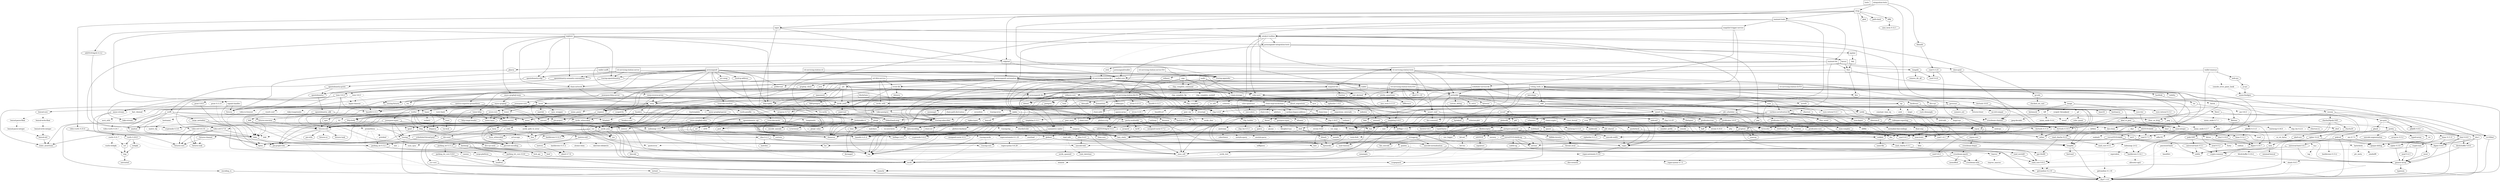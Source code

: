 digraph {
    0 [ label = "tests" shape = box]
    1 [ label = "catalyst-toolbox" shape = box]
    2 [ label = "chain-addr" shape = box]
    3 [ label = "chain-core" shape = box]
    4 [ label = "chain-ser" shape = box]
    5 [ label = "chain-crypto" shape = box]
    6 [ label = "typed-bytes" shape = box]
    7 [ label = "chain-impl-mockchain" shape = box]
    8 [ label = "cardano-legacy-address" shape = box]
    9 [ label = "chain-time" shape = box]
    10 [ label = "chain-vote" shape = box]
    11 [ label = "imhamt" shape = box]
    12 [ label = "sparse-array" shape = box]
    13 [ label = "chain-storage" shape = box]
    14 [ label = "jcli" shape = box]
    15 [ label = "jormungandr-lib" shape = box]
    16 [ label = "jormungandr-automation" shape = box]
    17 [ label = "jortestkit" shape = box]
    18 [ label = "jormungandr-integration-tests" shape = box]
    19 [ label = "hersir" shape = box]
    20 [ label = "thor" shape = box]
    21 [ label = "loki" shape = box]
    22 [ label = "mjolnir" shape = box]
    23 [ label = "snapshot-lib" shape = box]
    24 [ label = "symmetric-cipher" shape = box]
    25 [ label = "vit-servicing-station-lib" shape = box]
    26 [ label = "event-db" shape = box]
    27 [ label = "vit-servicing-station-tests" shape = box]
    28 [ label = "wallet" shape = box]
    29 [ label = "chain-path-derivation" shape = box]
    30 [ label = "hdkeygen" shape = box]
    31 [ label = "chain-network" shape = box]
    32 [ label = "jormungandrwallet" shape = box]
    33 [ label = "wallet-core" shape = box]
    34 [ label = "wallet-wasm-js" shape = box]
    35 [ label = "wallet-uniffi" shape = box]
    36 [ label = "jormungandr" shape = box]
    37 [ label = "explorer" shape = box]
    38 [ label = "settings" shape = box]
    39 [ label = "blockchain" shape = box]
    40 [ label = "vit-servicing-station-cli" shape = box]
    41 [ label = "vit-servicing-station-server" shape = box]
    42 [ label = "iapyx" shape = box]
    43 [ label = "valgrind" shape = box]
    44 [ label = "vitup" shape = box]
    45 [ label = "mainnet-lib" shape = box]
    46 [ label = "mainnet-tools" shape = box]
    47 [ label = "scheduler-service-lib" shape = box]
    48 [ label = "signals-handler" shape = box]
    49 [ label = "snapshot-trigger-service" shape = box]
    50 [ label = "voting_tools_rs" shape = box]
    51 [ label = "integration-tests" shape = box]
    52 [ label = "cat-data-service" shape = box]
    53 [ label = "audit" shape = box]
    54 [ label = "vit-servicing-station-cli-f10" shape = box]
    55 [ label = "vit-servicing-station-lib-f10" shape = box]
    56 [ label = "vit-servicing-station-server-f10" shape = box]
    57 [ label = "vit-servicing-station-tests-f10" shape = box]
    58 [ label = "sign" shape = box]
    59 [ label = "assert_fs" ]
    60 [ label = "bech32 0.8.1" ]
    61 [ label = "clap 4.4.6" ]
    62 [ label = "color-eyre" ]
    63 [ label = "csv" ]
    64 [ label = "fraction" ]
    65 [ label = "futures" ]
    66 [ label = "gag" ]
    67 [ label = "governor" ]
    68 [ label = "graphql_client" ]
    69 [ label = "hex" ]
    70 [ label = "image" ]
    71 [ label = "itertools 0.10.5" ]
    72 [ label = "once_cell" ]
    73 [ label = "qrcode" ]
    74 [ label = "quircs" ]
    75 [ label = "rand 0.8.5" ]
    76 [ label = "rand_chacha 0.3.1" ]
    77 [ label = "rayon" ]
    78 [ label = "regex" ]
    79 [ label = "reqwest" ]
    80 [ label = "rust_decimal" ]
    81 [ label = "serde" ]
    82 [ label = "serde_json" ]
    83 [ label = "serde_yaml" ]
    84 [ label = "sscanf" ]
    85 [ label = "thiserror" ]
    86 [ label = "time" ]
    87 [ label = "tokio" ]
    88 [ label = "tracing" ]
    89 [ label = "tracing-subscriber" ]
    90 [ label = "url" ]
    91 [ label = "cryptoxide 0.4.4" ]
    92 [ label = "proptest" ]
    93 [ label = "quickcheck" ]
    94 [ label = "curve25519-dalek-ng" ]
    95 [ label = "ed25519-bip32 0.4.1" ]
    96 [ label = "ed25519-dalek" ]
    97 [ label = "generic-array" ]
    98 [ label = "rand_core 0.6.4" ]
    99 [ label = "sha2 0.10.8" ]
    100 [ label = "lazy_static" ]
    101 [ label = "strum 0.24.1" ]
    102 [ label = "cbor_event" ]
    103 [ label = "base64 0.21.4" ]
    104 [ label = "const_format" ]
    105 [ label = "criterion" style = dashed]
    106 [ label = "data-pile" ]
    107 [ label = "sled" ]
    108 [ label = "tempfile" ]
    109 [ label = "base64 0.13.1" ]
    110 [ label = "bincode" ]
    111 [ label = "bytes" ]
    112 [ label = "clap_complete" ]
    113 [ label = "gtmpl" ]
    114 [ label = "rpassword" ]
    115 [ label = "http" ]
    116 [ label = "humantime" ]
    117 [ label = "parity-multiaddr" ]
    118 [ label = "serde_with" ]
    119 [ label = "assert_cmd" ]
    120 [ label = "bytesize" ]
    121 [ label = "custom_debug" ]
    122 [ label = "flate2" ]
    123 [ label = "fs_extra" ]
    124 [ label = "json" ]
    125 [ label = "keynesis" ]
    126 [ label = "log" ]
    127 [ label = "netstat2" ]
    128 [ label = "os_info" ]
    129 [ label = "poldercast" ]
    130 [ label = "predicates 2.1.5" ]
    131 [ label = "prost 0.9.0" ]
    132 [ label = "semver" ]
    133 [ label = "sysinfo" ]
    134 [ label = "tar" ]
    135 [ label = "tokio-stream" ]
    136 [ label = "tonic 0.6.2" ]
    137 [ label = "warp" ]
    138 [ label = "zip" ]
    139 [ label = "console" ]
    140 [ label = "dialoguer" ]
    141 [ label = "indicatif" ]
    142 [ label = "sha-1" ]
    143 [ label = "sha2 0.9.9" ]
    144 [ label = "bech32 0.7.3" ]
    145 [ label = "yaml-rust" ]
    146 [ label = "ctrlc" ]
    147 [ label = "slave-pool" ]
    148 [ label = "cocoon" ]
    149 [ label = "dirs" ]
    150 [ label = "serde_test" style = dashed]
    151 [ label = "zeroize" ]
    152 [ label = "diesel" ]
    153 [ label = "diesel_migrations" ]
    154 [ label = "dotenv" ]
    155 [ label = "http-zipkin" ]
    156 [ label = "notify" ]
    157 [ label = "r2d2" ]
    158 [ label = "simplelog 0.8.0" ]
    159 [ label = "tracing-futures" ]
    160 [ label = "bb8" ]
    161 [ label = "bb8-postgres" ]
    162 [ label = "chrono" ]
    163 [ label = "dotenvy" ]
    164 [ label = "tokio-postgres" ]
    165 [ label = "cfg-if 0.1.10" ]
    166 [ label = "dyn-clone" ]
    167 [ label = "fake" ]
    168 [ label = "hyper" ]
    169 [ label = "postgres" ]
    170 [ label = "pretty_assertions" ]
    171 [ label = "rand 0.7.3" ]
    172 [ label = "rand_core 0.5.1" ]
    173 [ label = "refinery" ]
    174 [ label = "hashlink" ]
    175 [ label = "http-body" ]
    176 [ label = "pin-project" ]
    177 [ label = "clear_on_drop" ]
    178 [ label = "console_error_panic_hook" style = dashed]
    179 [ label = "getrandom 0.2.10" ]
    180 [ label = "js-sys" ]
    181 [ label = "wasm-bindgen" ]
    182 [ label = "web-sys" ]
    183 [ label = "uniffi" ]
    184 [ label = "arc-swap" ]
    185 [ label = "jsonrpsee-core" ]
    186 [ label = "jsonrpsee-http-server" ]
    187 [ label = "linked-hash-map" ]
    188 [ label = "local-ip-address" ]
    189 [ label = "lru" ]
    190 [ label = "opentelemetry" ]
    191 [ label = "opentelemetry-otlp" ]
    192 [ label = "opentelemetry-semantic-conventions" ]
    193 [ label = "prometheus" style = dashed]
    194 [ label = "tokio-util 0.6.10" ]
    195 [ label = "tracing-appender" ]
    196 [ label = "tracing-opentelemetry" ]
    197 [ label = "trust-dns-resolver" ]
    198 [ label = "anyhow" ]
    199 [ label = "async-graphql" ]
    200 [ label = "async-graphql-warp" ]
    201 [ label = "futures-channel" ]
    202 [ label = "futures-util" ]
    203 [ label = "ed25519-bip32 0.3.2" ]
    204 [ label = "prettytable-rs" ]
    205 [ label = "warp-reverse-proxy" ]
    206 [ label = "diffy" ]
    207 [ label = "glob" ]
    208 [ label = "path-slash" ]
    209 [ label = "rustls 0.20.9" ]
    210 [ label = "rustls-pemfile" ]
    211 [ label = "tempdir" ]
    212 [ label = "tokio-rustls 0.23.4" ]
    213 [ label = "uuid 0.8.2" ]
    214 [ label = "walkdir" ]
    215 [ label = "cardano-serialization-lib" ]
    216 [ label = "pharos" ]
    217 [ label = "job_scheduler_ng" ]
    218 [ label = "num-traits" ]
    219 [ label = "uuid 1.4.1" ]
    220 [ label = "bytekind" ]
    221 [ label = "cddl" ]
    222 [ label = "ciborium" ]
    223 [ label = "dashmap" ]
    224 [ label = "microtype" ]
    225 [ label = "nonempty" ]
    226 [ label = "validity" ]
    227 [ label = "cfg-if 1.0.0" ]
    228 [ label = "libmath" ]
    229 [ label = "rand_chacha 0.2.2" ]
    230 [ label = "axum" ]
    231 [ label = "metrics" ]
    232 [ label = "metrics-exporter-prometheus" ]
    233 [ label = "tower-http" ]
    234 [ label = "clap_complete_command" ]
    235 [ label = "base64 0.12.3" ]
    236 [ label = "structopt" ]
    237 [ label = "itertools 0.9.0" ]
    238 [ label = "strum 0.21.0" ]
    239 [ label = "anstyle" ]
    240 [ label = "doc-comment" ]
    241 [ label = "globwalk" ]
    242 [ label = "predicates 3.0.4" ]
    243 [ label = "predicates-core" ]
    244 [ label = "predicates-tree" ]
    245 [ label = "clap_builder" ]
    246 [ label = "backtrace" ]
    247 [ label = "color-spantrace" style = dashed]
    248 [ label = "eyre" ]
    249 [ label = "indenter" ]
    250 [ label = "owo-colors" ]
    251 [ label = "tracing-error" style = dashed]
    252 [ label = "csv-core" ]
    253 [ label = "itoa" ]
    254 [ label = "ryu" ]
    255 [ label = "num" ]
    256 [ label = "futures-core" ]
    257 [ label = "futures-executor" ]
    258 [ label = "futures-io" ]
    259 [ label = "futures-sink" ]
    260 [ label = "futures-task" ]
    261 [ label = "filedescriptor" ]
    262 [ label = "futures-timer" style = dashed]
    263 [ label = "no-std-compat" ]
    264 [ label = "nonzero_ext" ]
    265 [ label = "parking_lot 0.12.1" ]
    266 [ label = "smallvec" ]
    267 [ label = "bytemuck" ]
    268 [ label = "byteorder" ]
    269 [ label = "color_quant" ]
    270 [ label = "gif" style = dashed]
    271 [ label = "jpeg-decoder" style = dashed]
    272 [ label = "num-iter" ]
    273 [ label = "num-rational 0.3.2" ]
    274 [ label = "png" style = dashed]
    275 [ label = "scoped_threadpool" style = dashed]
    276 [ label = "tiff" style = dashed]
    277 [ label = "either" ]
    278 [ label = "checked_int_cast" ]
    279 [ label = "ppv-lite86" ]
    280 [ label = "rayon-core" ]
    281 [ label = "aho-corasick" ]
    282 [ label = "memchr" ]
    283 [ label = "regex-automata 0.3.9" ]
    284 [ label = "regex-syntax 0.7.5" ]
    285 [ label = "serde_urlencoded" ]
    286 [ label = "tower-service" ]
    287 [ label = "arrayvec 0.7.4" ]
    288 [ label = "borsh" style = dashed]
    289 [ label = "rkyv" style = dashed]
    290 [ label = "indexmap 1.9.3" ]
    291 [ label = "deranged" ]
    292 [ label = "time-core" ]
    293 [ label = "mio" style = dashed]
    294 [ label = "num_cpus" style = dashed]
    295 [ label = "pin-project-lite" ]
    296 [ label = "tracing-core" ]
    297 [ label = "matchers" style = dashed]
    298 [ label = "nu-ansi-term" style = dashed]
    299 [ label = "sharded-slab" style = dashed]
    300 [ label = "thread_local" ]
    301 [ label = "tracing-log" style = dashed]
    302 [ label = "tracing-serde" style = dashed]
    303 [ label = "form_urlencoded" ]
    304 [ label = "idna 0.4.0" ]
    305 [ label = "percent-encoding" ]
    306 [ label = "bit-set" style = dashed]
    307 [ label = "bit-vec" style = dashed]
    308 [ label = "bitflags 2.4.0" ]
    309 [ label = "rand_xorshift" ]
    310 [ label = "rusty-fork" style = dashed]
    311 [ label = "unarray" ]
    312 [ label = "env_logger" style = dashed]
    313 [ label = "digest 0.9.0" ]
    314 [ label = "subtle-ng" ]
    315 [ label = "curve25519-dalek" ]
    316 [ label = "ed25519" ]
    317 [ label = "typenum" ]
    318 [ label = "digest 0.10.7" ]
    319 [ label = "atty" style = dashed]
    320 [ label = "cast" style = dashed]
    321 [ label = "clap 2.34.0" ]
    322 [ label = "criterion-plot" style = dashed]
    323 [ label = "oorandom" style = dashed]
    324 [ label = "plotters" style = dashed]
    325 [ label = "serde_cbor" style = dashed]
    326 [ label = "tinytemplate" style = dashed]
    327 [ label = "memmap2" ]
    328 [ label = "crc32fast" ]
    329 [ label = "crossbeam-epoch" ]
    330 [ label = "crossbeam-utils" ]
    331 [ label = "fxhash" ]
    332 [ label = "libc" ]
    333 [ label = "parking_lot 0.11.2" ]
    334 [ label = "fastrand" ]
    335 [ label = "gtmpl_value" ]
    336 [ label = "fnv" ]
    337 [ label = "arrayref" ]
    338 [ label = "bs58" ]
    339 [ label = "data-encoding" ]
    340 [ label = "multihash" ]
    341 [ label = "static_assertions" ]
    342 [ label = "unsigned-varint 0.7.2" ]
    343 [ label = "bstr" ]
    344 [ label = "wait-timeout" ]
    345 [ label = "miniz_oxide 0.7.1" style = dashed]
    346 [ label = "cryptoxide 0.3.6" ]
    347 [ label = "bitflags 1.3.2" ]
    348 [ label = "difflib" style = dashed]
    349 [ label = "float-cmp" style = dashed]
    350 [ label = "normalize-line-endings" style = dashed]
    351 [ label = "filetime" ]
    352 [ label = "tokio-util 0.7.9" ]
    353 [ label = "async-stream" ]
    354 [ label = "h2" style = dashed]
    355 [ label = "hyper-timeout" style = dashed]
    356 [ label = "tower" ]
    357 [ label = "tower-layer" ]
    358 [ label = "headers" ]
    359 [ label = "mime" ]
    360 [ label = "mime_guess" ]
    361 [ label = "multer" ]
    362 [ label = "scoped-tls" ]
    363 [ label = "tokio-rustls 0.24.1" style = dashed]
    364 [ label = "tokio-tungstenite" style = dashed]
    365 [ label = "aes 0.8.3" style = dashed]
    366 [ label = "bzip2" style = dashed]
    367 [ label = "constant_time_eq" style = dashed]
    368 [ label = "hmac 0.12.1" ]
    369 [ label = "pbkdf2 0.11.0" style = dashed]
    370 [ label = "sha1" ]
    371 [ label = "zstd" style = dashed]
    372 [ label = "unicode-width" ]
    373 [ label = "shell-words" ]
    374 [ label = "number_prefix" ]
    375 [ label = "block-buffer 0.9.0" ]
    376 [ label = "opaque-debug" ]
    377 [ label = "crossbeam-channel" ]
    378 [ label = "aes-gcm" ]
    379 [ label = "chacha20poly1305" ]
    380 [ label = "hmac 0.11.0" ]
    381 [ label = "pbkdf2 0.9.0" ]
    382 [ label = "dirs-sys" ]
    383 [ label = "libsqlite3-sys" style = dashed]
    384 [ label = "pq-sys" style = dashed]
    385 [ label = "migrations_internals" ]
    386 [ label = "zipkin" ]
    387 [ label = "scheduled-thread-pool" ]
    388 [ label = "termcolor" ]
    389 [ label = "fallible-iterator" ]
    390 [ label = "phf" ]
    391 [ label = "postgres-protocol" ]
    392 [ label = "postgres-types" ]
    393 [ label = "whoami" ]
    394 [ label = "unidecode" ]
    395 [ label = "url-escape" style = dashed]
    396 [ label = "httparse" ]
    397 [ label = "httpdate" ]
    398 [ label = "socket2" style = dashed]
    399 [ label = "want" ]
    400 [ label = "ansi_term 0.11.0" ]
    401 [ label = "difference" ]
    402 [ label = "getrandom 0.1.16" style = dashed]
    403 [ label = "refinery-core" ]
    404 [ label = "hashbrown 0.14.1" ]
    405 [ label = "camino" ]
    406 [ label = "cargo_metadata" ]
    407 [ label = "beef" ]
    408 [ label = "jsonrpsee-types" ]
    409 [ label = "rustc-hash" style = dashed]
    410 [ label = "globset" ]
    411 [ label = "unicase" ]
    412 [ label = "hashbrown 0.12.3" ]
    413 [ label = "opentelemetry_api" ]
    414 [ label = "opentelemetry_sdk" ]
    415 [ label = "opentelemetry-proto" ]
    416 [ label = "prost 0.11.9" style = dashed]
    417 [ label = "tonic 0.8.3" style = dashed]
    418 [ label = "protobuf" style = dashed]
    419 [ label = "slab" style = dashed]
    420 [ label = "lru-cache" ]
    421 [ label = "resolv-conf" style = dashed]
    422 [ label = "trust-dns-proto" ]
    423 [ label = "async-graphql-parser" ]
    424 [ label = "async-graphql-value" ]
    425 [ label = "fast_chemail" style = dashed]
    426 [ label = "pin-utils" ]
    427 [ label = "encode_unicode" ]
    428 [ label = "is-terminal" ]
    429 [ label = "term" ]
    430 [ label = "ansi_term 0.12.1" ]
    431 [ label = "ring" ]
    432 [ label = "sct" ]
    433 [ label = "webpki" ]
    434 [ label = "rand 0.4.6" ]
    435 [ label = "remove_dir_all" ]
    436 [ label = "same-file" ]
    437 [ label = "num-bigint" ]
    438 [ label = "num-integer" ]
    439 [ label = "schemars" ]
    440 [ label = "cron" ]
    441 [ label = "libm" style = dashed]
    442 [ label = "abnf_to_pest" ]
    443 [ label = "base16" ]
    444 [ label = "base64-url" style = dashed]
    445 [ label = "clap 3.2.25" style = dashed]
    446 [ label = "codespan-reporting" ]
    447 [ label = "hexf-parse" ]
    448 [ label = "itertools 0.11.0" ]
    449 [ label = "lexical-core" ]
    450 [ label = "pest_meta" ]
    451 [ label = "pest_vm" ]
    452 [ label = "simplelog 0.12.1" ]
    453 [ label = "uriparse" style = dashed]
    454 [ label = "ciborium-io" ]
    455 [ label = "ciborium-ll" ]
    456 [ label = "lock_api" ]
    457 [ label = "parking_lot_core 0.9.8" ]
    458 [ label = "secrecy" style = dashed]
    459 [ label = "rand 0.3.23" ]
    460 [ label = "axum-core" ]
    461 [ label = "matchit" ]
    462 [ label = "serde_path_to_error" style = dashed]
    463 [ label = "sync_wrapper" ]
    464 [ label = "ahash 0.7.6" ]
    465 [ label = "ipnet" ]
    466 [ label = "metrics-util" ]
    467 [ label = "quanta" ]
    468 [ label = "http-range-header" ]
    469 [ label = "clap_complete_fig" style = dashed]
    470 [ label = "clap_complete_nushell" style = dashed]
    471 [ label = "ignore" ]
    472 [ label = "termtree" ]
    473 [ label = "anstream" style = dashed]
    474 [ label = "clap_lex 0.5.1" ]
    475 [ label = "strsim 0.10.0" style = dashed]
    476 [ label = "rustc-demangle" ]
    477 [ label = "num-complex" ]
    478 [ label = "num-rational 0.4.1" ]
    479 [ label = "weezl" style = dashed]
    480 [ label = "deflate" style = dashed]
    481 [ label = "miniz_oxide 0.3.7" style = dashed]
    482 [ label = "miniz_oxide 0.4.4" style = dashed]
    483 [ label = "crossbeam-deque" ]
    484 [ label = "hashbrown 0.13.2" style = dashed]
    485 [ label = "bitvec" style = dashed]
    486 [ label = "bytecheck" style = dashed]
    487 [ label = "ptr_meta" style = dashed]
    488 [ label = "rend" style = dashed]
    489 [ label = "seahash" style = dashed]
    490 [ label = "tinyvec" ]
    491 [ label = "regex-automata 0.1.10" style = dashed]
    492 [ label = "overload" style = dashed]
    493 [ label = "unicode-bidi" ]
    494 [ label = "unicode-normalization" ]
    495 [ label = "quick-error" style = dashed]
    496 [ label = "subtle" ]
    497 [ label = "signature" ]
    498 [ label = "block-buffer 0.10.4" style = dashed]
    499 [ label = "crypto-common" ]
    500 [ label = "strsim 0.8.0" style = dashed]
    501 [ label = "textwrap 0.11.0" ]
    502 [ label = "vec_map" style = dashed]
    503 [ label = "plotters-backend" style = dashed]
    504 [ label = "plotters-svg" style = dashed]
    505 [ label = "half" ]
    506 [ label = "memoffset" ]
    507 [ label = "scopeguard" ]
    508 [ label = "instant" ]
    509 [ label = "parking_lot_core 0.8.6" ]
    510 [ label = "unsigned-varint 0.5.1" ]
    511 [ label = "adler" style = dashed]
    512 [ label = "tokio-io-timeout" style = dashed]
    513 [ label = "headers-core" ]
    514 [ label = "encoding_rs" ]
    515 [ label = "spin" ]
    516 [ label = "rustls 0.21.7" style = dashed]
    517 [ label = "tungstenite" style = dashed]
    518 [ label = "cipher 0.4.4" ]
    519 [ label = "bzip2-sys" style = dashed]
    520 [ label = "password-hash" style = dashed]
    521 [ label = "zstd-safe" style = dashed]
    522 [ label = "aead 0.4.3" ]
    523 [ label = "aes 0.7.5" style = dashed]
    524 [ label = "cipher 0.3.0" ]
    525 [ label = "ctr" ]
    526 [ label = "ghash" ]
    527 [ label = "aead 0.5.2" ]
    528 [ label = "chacha20" ]
    529 [ label = "poly1305" ]
    530 [ label = "crypto-mac" ]
    531 [ label = "lazycell" ]
    532 [ label = "zipkin-types" ]
    533 [ label = "phf_shared" ]
    534 [ label = "md-5" ]
    535 [ label = "stringprep" ]
    536 [ label = "try-lock" ]
    537 [ label = "siphasher 1.0.0" ]
    538 [ label = "toml" ]
    539 [ label = "ahash 0.8.3" style = dashed]
    540 [ label = "allocator-api2" style = dashed]
    541 [ label = "cargo-platform" ]
    542 [ label = "hostname" style = dashed]
    543 [ label = "idna 0.2.3" ]
    544 [ label = "pest" ]
    545 [ label = "ascii_utils" style = dashed]
    546 [ label = "dirs-next" ]
    547 [ label = "untrusted" ]
    548 [ label = "nom" ]
    549 [ label = "abnf" ]
    550 [ label = "pretty" ]
    551 [ label = "clap_lex 0.2.4" style = dashed]
    552 [ label = "textwrap 0.16.0" style = dashed]
    553 [ label = "lexical-parse-float" style = dashed]
    554 [ label = "lexical-parse-integer" style = dashed]
    555 [ label = "lexical-util" ]
    556 [ label = "lexical-write-float" style = dashed]
    557 [ label = "lexical-write-integer" style = dashed]
    558 [ label = "atomic-shim" style = dashed]
    559 [ label = "hashbrown 0.11.2" style = dashed]
    560 [ label = "sketches-ddsketch" style = dashed]
    561 [ label = "anstyle-parse" style = dashed]
    562 [ label = "anstyle-query" style = dashed]
    563 [ label = "colorchoice" style = dashed]
    564 [ label = "utf8parse" style = dashed]
    565 [ label = "adler32" style = dashed]
    566 [ label = "funty" style = dashed]
    567 [ label = "radium" style = dashed]
    568 [ label = "tap" style = dashed]
    569 [ label = "wyz" style = dashed]
    570 [ label = "simdutf8" style = dashed]
    571 [ label = "tinyvec_macros" style = dashed]
    572 [ label = "regex-syntax 0.6.29" style = dashed]
    573 [ label = "rustls-webpki" style = dashed]
    574 [ label = "utf-8" style = dashed]
    575 [ label = "inout" ]
    576 [ label = "base64ct" style = dashed]
    577 [ label = "zstd-sys" style = dashed]
    578 [ label = "polyval" ]
    579 [ label = "universal-hash 0.5.1" ]
    580 [ label = "siphasher 0.3.11" ]
    581 [ label = "finl_unicode" ]
    582 [ label = "serde_spanned" ]
    583 [ label = "toml_datetime" ]
    584 [ label = "toml_edit" style = dashed]
    585 [ label = "match_cfg" style = dashed]
    586 [ label = "matches" ]
    587 [ label = "ucd-trie" ]
    588 [ label = "dirs-sys-next" ]
    589 [ label = "minimal-lexical" ]
    590 [ label = "abnf-core" ]
    591 [ label = "arrayvec 0.5.2" ]
    592 [ label = "typed-arena" ]
    593 [ label = "unicode-segmentation" ]
    594 [ label = "os_str_bytes" style = dashed]
    595 [ label = "universal-hash 0.4.1" ]
    596 [ label = "indexmap 2.0.2" style = dashed]
    597 [ label = "winnow" style = dashed]
    598 [ label = "equivalent" style = dashed]
    1 -> 62 [ ]
    1 -> 66 [ ]
    1 -> 67 [ ]
    1 -> 18 [ ]
    1 -> 73 [ ]
    1 -> 74 [ ]
    1 -> 84 [ ]
    1 -> 24 [ ]
    1 -> 25 [ style = dotted]
    1 -> 28 [ ]
    2 -> 3 [ ]
    2 -> 5 [ ]
    3 -> 4 [ ]
    4 -> 85 [ ]
    5 -> 60 [ ]
    5 -> 94 [ ]
    5 -> 95 [ ]
    5 -> 96 [ ]
    5 -> 69 [ ]
    5 -> 92 [ style = dotted]
    5 -> 93 [ style = dotted]
    5 -> 77 [ ]
    5 -> 99 [ ]
    5 -> 6 [ ]
    7 -> 8 [ ]
    7 -> 2 [ ]
    7 -> 9 [ ]
    7 -> 10 [ ]
    7 -> 11 [ ]
    7 -> 12 [ ]
    7 -> 101 [ ]
    7 -> 88 [ ]
    8 -> 102 [ ]
    8 -> 95 [ ]
    9 -> 3 [ ]
    9 -> 92 [ style = dotted]
    9 -> 93 [ style = dotted]
    10 -> 103 [ ]
    10 -> 3 [ ]
    10 -> 5 [ ]
    10 -> 104 [ ]
    11 -> 92 [ style = dotted]
    11 -> 85 [ ]
    13 -> 105 [ style = dotted]
    13 -> 106 [ ]
    13 -> 98 [ style = dotted]
    13 -> 107 [ ]
    13 -> 108 [ style = dotted]
    13 -> 85 [ ]
    14 -> 110 [ ]
    14 -> 112 [ ]
    14 -> 113 [ ]
    14 -> 15 [ ]
    14 -> 79 [ ]
    14 -> 114 [ ]
    14 -> 83 [ ]
    15 -> 7 [ ]
    15 -> 115 [ ]
    15 -> 116 [ ]
    15 -> 117 [ ]
    15 -> 118 [ ]
    16 -> 119 [ ]
    16 -> 13 [ ]
    16 -> 68 [ ]
    16 -> 14 [ ]
    16 -> 17 [ ]
    16 -> 124 [ ]
    16 -> 127 [ ]
    16 -> 129 [ ]
    16 -> 136 [ ]
    16 -> 89 [ ]
    17 -> 59 [ ]
    17 -> 109 [ ]
    17 -> 60 [ ]
    17 -> 120 [ ]
    17 -> 63 [ ]
    17 -> 121 [ ]
    17 -> 140 [ ]
    17 -> 123 [ ]
    17 -> 69 [ ]
    17 -> 116 [ ]
    17 -> 141 [ ]
    17 -> 128 [ ]
    17 -> 130 [ ]
    17 -> 79 [ ]
    17 -> 132 [ ]
    17 -> 83 [ ]
    17 -> 142 [ ]
    17 -> 143 [ ]
    17 -> 133 [ ]
    17 -> 134 [ ]
    17 -> 137 [ ]
    17 -> 138 [ ]
    18 -> 144 [ ]
    18 -> 19 [ ]
    18 -> 22 [ ]
    19 -> 146 [ ]
    19 -> 147 [ ]
    19 -> 20 [ ]
    20 -> 148 [ ]
    20 -> 149 [ ]
    20 -> 16 [ ]
    21 -> 20 [ ]
    22 -> 21 [ ]
    23 -> 64 [ ]
    23 -> 15 [ ]
    23 -> 79 [ ]
    23 -> 80 [ ]
    23 -> 150 [ style = dotted]
    24 -> 91 [ ]
    24 -> 75 [ ]
    24 -> 85 [ ]
    24 -> 151 [ ]
    25 -> 61 [ ]
    25 -> 153 [ ]
    25 -> 154 [ ]
    25 -> 26 [ ]
    25 -> 155 [ ]
    25 -> 71 [ ]
    25 -> 156 [ ]
    25 -> 158 [ ]
    25 -> 23 [ ]
    25 -> 159 [ ]
    25 -> 89 [ ]
    25 -> 137 [ ]
    26 -> 161 [ ]
    26 -> 163 [ ]
    26 -> 80 [ ]
    26 -> 85 [ ]
    27 -> 119 [ ]
    27 -> 165 [ ]
    27 -> 166 [ ]
    27 -> 167 [ ]
    27 -> 17 [ ]
    27 -> 170 [ ]
    27 -> 173 [ ]
    27 -> 25 [ ]
    28 -> 174 [ ]
    28 -> 30 [ ]
    28 -> 71 [ ]
    28 -> 15 [ ]
    29 -> 85 [ ]
    30 -> 8 [ ]
    30 -> 2 [ ]
    30 -> 29 [ ]
    31 -> 5 [ ]
    31 -> 65 [ ]
    31 -> 85 [ ]
    31 -> 136 [ ]
    32 -> 33 [ ]
    33 -> 144 [ ]
    33 -> 24 [ ]
    33 -> 28 [ ]
    34 -> 177 [ ]
    34 -> 178 [ style = dotted]
    34 -> 33 [ ]
    34 -> 182 [ ]
    35 -> 183 [ ]
    35 -> 33 [ ]
    36 -> 184 [ ]
    36 -> 31 [ ]
    36 -> 13 [ ]
    36 -> 61 [ ]
    36 -> 155 [ ]
    36 -> 15 [ ]
    36 -> 186 [ ]
    36 -> 188 [ ]
    36 -> 191 [ ]
    36 -> 192 [ ]
    36 -> 129 [ ]
    36 -> 193 [ style = dotted]
    36 -> 79 [ ]
    36 -> 83 [ ]
    36 -> 195 [ ]
    36 -> 196 [ ]
    36 -> 197 [ ]
    36 -> 137 [ ]
    37 -> 198 [ ]
    37 -> 200 [ ]
    37 -> 31 [ ]
    37 -> 155 [ ]
    37 -> 18 [ ]
    37 -> 191 [ ]
    37 -> 192 [ ]
    37 -> 195 [ ]
    37 -> 196 [ ]
    38 -> 107 [ ]
    38 -> 85 [ ]
    39 -> 7 [ ]
    39 -> 189 [ ]
    40 -> 63 [ ]
    40 -> 25 [ ]
    41 -> 191 [ ]
    41 -> 192 [ ]
    41 -> 195 [ ]
    41 -> 196 [ ]
    41 -> 25 [ ]
    42 -> 1 [ ]
    42 -> 203 [ ]
    42 -> 204 [ ]
    42 -> 43 [ ]
    43 -> 16 [ ]
    43 -> 27 [ ]
    43 -> 33 [ ]
    43 -> 205 [ ]
    44 -> 206 [ ]
    44 -> 207 [ ]
    44 -> 46 [ ]
    44 -> 208 [ ]
    44 -> 212 [ ]
    44 -> 195 [ ]
    44 -> 213 [ ]
    44 -> 43 [ ]
    45 -> 215 [ ]
    45 -> 216 [ ]
    45 -> 23 [ ]
    45 -> 211 [ ]
    45 -> 20 [ ]
    46 -> 217 [ ]
    46 -> 45 [ ]
    46 -> 204 [ ]
    46 -> 49 [ ]
    46 -> 27 [ ]
    47 -> 162 [ ]
    47 -> 61 [ ]
    47 -> 65 [ ]
    47 -> 17 [ ]
    47 -> 219 [ ]
    48 -> 65 [ ]
    48 -> 87 [ ]
    49 -> 1 [ ]
    49 -> 47 [ ]
    49 -> 48 [ ]
    49 -> 50 [ ]
    50 -> 220 [ ]
    50 -> 215 [ ]
    50 -> 221 [ ]
    50 -> 61 [ ]
    50 -> 62 [ ]
    50 -> 223 [ ]
    50 -> 149 [ ]
    50 -> 224 [ ]
    50 -> 225 [ ]
    50 -> 92 [ ]
    50 -> 77 [ ]
    50 -> 80 [ ]
    50 -> 226 [ ]
    51 -> 42 [ ]
    51 -> 228 [ ]
    51 -> 229 [ ]
    51 -> 44 [ ]
    52 -> 230 [ ]
    52 -> 61 [ ]
    52 -> 26 [ ]
    52 -> 232 [ ]
    52 -> 118 [ ]
    52 -> 233 [ ]
    52 -> 89 [ ]
    53 -> 13 [ ]
    53 -> 234 [ ]
    53 -> 62 [ ]
    53 -> 83 [ ]
    53 -> 28 [ ]
    54 -> 63 [ ]
    54 -> 171 [ ]
    54 -> 108 [ ]
    54 -> 55 [ ]
    55 -> 235 [ ]
    55 -> 153 [ ]
    55 -> 154 [ ]
    55 -> 155 [ ]
    55 -> 237 [ ]
    55 -> 156 [ ]
    55 -> 158 [ ]
    55 -> 236 [ ]
    55 -> 238 [ ]
    55 -> 159 [ ]
    55 -> 89 [ ]
    55 -> 137 [ ]
    56 -> 195 [ ]
    56 -> 55 [ ]
    57 -> 119 [ ]
    57 -> 165 [ ]
    57 -> 7 [ ]
    57 -> 166 [ ]
    57 -> 167 [ ]
    57 -> 17 [ ]
    57 -> 170 [ ]
    57 -> 55 [ ]
    58 -> 13 [ ]
    58 -> 234 [ ]
    58 -> 62 [ ]
    58 -> 15 [ ]
    58 -> 83 [ ]
    59 -> 240 [ ]
    59 -> 241 [ ]
    59 -> 242 [ ]
    59 -> 244 [ ]
    59 -> 108 [ ]
    61 -> 245 [ ]
    62 -> 246 [ ]
    62 -> 247 [ style = dotted]
    62 -> 248 [ ]
    63 -> 252 [ ]
    63 -> 253 [ ]
    63 -> 254 [ ]
    63 -> 81 [ ]
    64 -> 100 [ style = dotted]
    64 -> 255 [ ]
    65 -> 257 [ style = dotted]
    66 -> 261 [ ]
    66 -> 108 [ ]
    67 -> 65 [ style = dotted]
    67 -> 262 [ style = dotted]
    67 -> 263 [ ]
    67 -> 264 [ ]
    67 -> 265 [ ]
    67 -> 75 [ style = dotted]
    68 -> 82 [ ]
    70 -> 267 [ ]
    70 -> 270 [ style = dotted]
    70 -> 272 [ ]
    70 -> 273 [ ]
    70 -> 274 [ style = dotted]
    70 -> 275 [ style = dotted]
    70 -> 276 [ style = dotted]
    71 -> 277 [ ]
    73 -> 278 [ ]
    73 -> 70 [ style = dotted]
    74 -> 218 [ ]
    74 -> 85 [ ]
    75 -> 76 [ style = dotted]
    76 -> 279 [ ]
    76 -> 98 [ ]
    77 -> 277 [ ]
    77 -> 280 [ ]
    78 -> 283 [ ]
    79 -> 103 [ ]
    79 -> 202 [ ]
    79 -> 115 [ ]
    79 -> 82 [ style = dotted]
    79 -> 285 [ ]
    79 -> 286 [ ]
    79 -> 90 [ ]
    80 -> 287 [ ]
    80 -> 288 [ style = dotted]
    80 -> 169 [ style = dotted]
    80 -> 289 [ style = dotted]
    82 -> 253 [ ]
    82 -> 254 [ ]
    82 -> 81 [ ]
    83 -> 290 [ ]
    83 -> 254 [ ]
    83 -> 145 [ ]
    84 -> 104 [ ]
    84 -> 100 [ ]
    84 -> 78 [ ]
    86 -> 291 [ ]
    86 -> 253 [ style = dotted]
    86 -> 292 [ ]
    87 -> 111 [ style = dotted]
    87 -> 293 [ style = dotted]
    87 -> 294 [ style = dotted]
    87 -> 265 [ style = dotted]
    87 -> 295 [ ]
    88 -> 227 [ ]
    88 -> 126 [ style = dotted]
    88 -> 295 [ ]
    88 -> 296 [ ]
    89 -> 297 [ style = dotted]
    89 -> 298 [ style = dotted]
    89 -> 78 [ style = dotted]
    89 -> 82 [ style = dotted]
    89 -> 299 [ style = dotted]
    89 -> 266 [ style = dotted]
    89 -> 300 [ style = dotted]
    89 -> 86 [ style = dotted]
    89 -> 88 [ style = dotted]
    89 -> 301 [ style = dotted]
    89 -> 302 [ style = dotted]
    90 -> 303 [ ]
    90 -> 304 [ ]
    90 -> 81 [ style = dotted]
    92 -> 306 [ style = dotted]
    92 -> 308 [ ]
    92 -> 100 [ style = dotted]
    92 -> 218 [ ]
    92 -> 75 [ ]
    92 -> 309 [ ]
    92 -> 284 [ style = dotted]
    92 -> 310 [ style = dotted]
    92 -> 311 [ ]
    93 -> 312 [ style = dotted]
    93 -> 171 [ ]
    94 -> 268 [ ]
    94 -> 313 [ ]
    94 -> 98 [ ]
    94 -> 314 [ ]
    94 -> 151 [ ]
    95 -> 91 [ ]
    96 -> 315 [ ]
    96 -> 316 [ ]
    96 -> 171 [ style = dotted]
    96 -> 81 [ style = dotted]
    96 -> 143 [ ]
    97 -> 317 [ ]
    98 -> 179 [ style = dotted]
    99 -> 318 [ ]
    105 -> 321 [ style = dashed]
    105 -> 322 [ style = dashed]
    105 -> 63 [ style = dashed]
    105 -> 65 [ style = dotted]
    105 -> 100 [ style = dashed]
    105 -> 323 [ style = dashed]
    105 -> 324 [ style = dashed]
    105 -> 77 [ style = dashed]
    105 -> 78 [ style = dashed]
    105 -> 325 [ style = dashed]
    105 -> 326 [ style = dashed]
    105 -> 87 [ style = dotted]
    105 -> 214 [ style = dashed]
    106 -> 327 [ ]
    107 -> 328 [ ]
    107 -> 329 [ ]
    107 -> 331 [ ]
    107 -> 332 [ ]
    107 -> 126 [ ]
    107 -> 333 [ ]
    108 -> 227 [ ]
    108 -> 334 [ ]
    110 -> 81 [ ]
    111 -> 81 [ style = dotted]
    112 -> 61 [ ]
    113 -> 335 [ ]
    113 -> 71 [ ]
    113 -> 100 [ ]
    113 -> 305 [ ]
    114 -> 82 [ ]
    115 -> 111 [ ]
    115 -> 336 [ ]
    115 -> 253 [ ]
    117 -> 337 [ ]
    117 -> 338 [ ]
    117 -> 268 [ ]
    117 -> 339 [ ]
    117 -> 340 [ ]
    117 -> 341 [ ]
    117 -> 342 [ ]
    117 -> 90 [ style = dotted]
    118 -> 109 [ style = dotted]
    118 -> 162 [ style = dotted]
    118 -> 69 [ style = dotted]
    118 -> 290 [ style = dotted]
    118 -> 82 [ style = dotted]
    118 -> 86 [ style = dotted]
    119 -> 343 [ ]
    119 -> 240 [ ]
    119 -> 242 [ ]
    119 -> 244 [ ]
    119 -> 344 [ ]
    122 -> 328 [ ]
    122 -> 345 [ style = dotted]
    125 -> 346 [ ]
    125 -> 69 [ ]
    125 -> 76 [ ]
    125 -> 85 [ ]
    126 -> 81 [ style = dotted]
    127 -> 347 [ ]
    127 -> 332 [ ]
    127 -> 85 [ ]
    128 -> 126 [ ]
    129 -> 125 [ ]
    129 -> 189 [ ]
    130 -> 348 [ style = dotted]
    130 -> 349 [ style = dotted]
    130 -> 71 [ ]
    130 -> 350 [ style = dotted]
    130 -> 243 [ ]
    130 -> 78 [ style = dotted]
    131 -> 111 [ ]
    132 -> 81 [ style = dotted]
    133 -> 77 [ style = dotted]
    134 -> 351 [ ]
    135 -> 352 [ style = dotted]
    136 -> 353 [ ]
    136 -> 109 [ ]
    136 -> 355 [ style = dotted]
    136 -> 305 [ ]
    136 -> 131 [ style = dotted]
    136 -> 135 [ ]
    136 -> 194 [ ]
    136 -> 356 [ style = dotted]
    136 -> 159 [ style = dotted]
    137 -> 358 [ ]
    137 -> 168 [ ]
    137 -> 360 [ ]
    137 -> 361 [ style = dotted]
    137 -> 176 [ ]
    137 -> 210 [ ]
    137 -> 362 [ ]
    137 -> 82 [ ]
    137 -> 285 [ ]
    137 -> 363 [ style = dotted]
    137 -> 135 [ ]
    137 -> 364 [ style = dotted]
    138 -> 365 [ style = dotted]
    138 -> 268 [ ]
    138 -> 366 [ style = dotted]
    138 -> 367 [ style = dotted]
    138 -> 122 [ style = dotted]
    138 -> 369 [ style = dotted]
    138 -> 370 [ style = dotted]
    138 -> 86 [ style = dotted]
    138 -> 371 [ style = dotted]
    139 -> 100 [ ]
    139 -> 332 [ ]
    139 -> 372 [ style = dotted]
    140 -> 139 [ ]
    140 -> 373 [ ]
    140 -> 108 [ style = dotted]
    140 -> 151 [ style = dotted]
    141 -> 139 [ ]
    141 -> 374 [ ]
    141 -> 78 [ ]
    142 -> 375 [ ]
    142 -> 227 [ ]
    142 -> 313 [ ]
    142 -> 376 [ ]
    143 -> 375 [ ]
    143 -> 227 [ ]
    143 -> 313 [ ]
    143 -> 376 [ ]
    145 -> 187 [ ]
    147 -> 377 [ ]
    148 -> 378 [ ]
    148 -> 379 [ ]
    148 -> 381 [ ]
    148 -> 75 [ ]
    149 -> 382 [ ]
    150 -> 81 [ style = dashed]
    152 -> 347 [ style = dotted]
    152 -> 268 [ ]
    152 -> 162 [ style = dotted]
    152 -> 383 [ style = dotted]
    152 -> 384 [ style = dotted]
    152 -> 157 [ style = dotted]
    152 -> 82 [ style = dotted]
    153 -> 385 [ ]
    155 -> 115 [ ]
    155 -> 386 [ ]
    156 -> 347 [ ]
    156 -> 377 [ style = dotted]
    156 -> 351 [ ]
    156 -> 332 [ ]
    156 -> 214 [ ]
    157 -> 126 [ ]
    157 -> 387 [ ]
    158 -> 162 [ ]
    158 -> 126 [ ]
    158 -> 388 [ style = dotted]
    159 -> 176 [ style = dotted]
    159 -> 88 [ ]
    160 -> 202 [ ]
    160 -> 87 [ ]
    161 -> 160 [ ]
    161 -> 164 [ ]
    162 -> 218 [ ]
    162 -> 81 [ style = dotted]
    164 -> 202 [ ]
    164 -> 305 [ ]
    164 -> 390 [ ]
    164 -> 392 [ ]
    164 -> 352 [ ]
    164 -> 393 [ ]
    167 -> 162 [ style = dotted]
    167 -> 115 [ style = dotted]
    167 -> 75 [ ]
    167 -> 394 [ ]
    167 -> 395 [ style = dotted]
    168 -> 354 [ style = dotted]
    168 -> 175 [ ]
    168 -> 396 [ ]
    168 -> 397 [ ]
    168 -> 398 [ style = dotted]
    168 -> 286 [ ]
    168 -> 399 [ ]
    169 -> 164 [ ]
    170 -> 400 [ ]
    170 -> 401 [ ]
    171 -> 172 [ ]
    172 -> 402 [ style = dotted]
    173 -> 403 [ ]
    174 -> 404 [ ]
    175 -> 115 [ ]
    175 -> 295 [ ]
    178 -> 181 [ style = dashed]
    179 -> 227 [ ]
    180 -> 181 [ ]
    181 -> 227 [ ]
    182 -> 180 [ ]
    183 -> 198 [ ]
    183 -> 111 [ ]
    183 -> 406 [ ]
    183 -> 126 [ ]
    183 -> 72 [ ]
    183 -> 341 [ ]
    185 -> 287 [ style = dotted]
    185 -> 168 [ style = dotted]
    185 -> 408 [ ]
    185 -> 75 [ style = dotted]
    185 -> 409 [ style = dotted]
    186 -> 410 [ ]
    186 -> 185 [ ]
    186 -> 100 [ ]
    186 -> 411 [ ]
    188 -> 85 [ ]
    189 -> 412 [ style = dotted]
    190 -> 414 [ ]
    191 -> 415 [ ]
    192 -> 190 [ ]
    193 -> 336 [ style = dashed]
    193 -> 100 [ style = dashed]
    193 -> 282 [ style = dashed]
    193 -> 265 [ style = dashed]
    193 -> 418 [ style = dotted]
    193 -> 85 [ style = dashed]
    194 -> 256 [ ]
    194 -> 259 [ ]
    194 -> 419 [ style = dotted]
    194 -> 87 [ ]
    195 -> 377 [ ]
    195 -> 89 [ ]
    196 -> 190 [ ]
    196 -> 89 [ ]
    197 -> 420 [ ]
    197 -> 421 [ style = dotted]
    197 -> 422 [ ]
    199 -> 423 [ ]
    199 -> 353 [ ]
    199 -> 109 [ ]
    199 -> 425 [ style = dotted]
    199 -> 361 [ ]
    199 -> 218 [ ]
    199 -> 72 [ ]
    199 -> 78 [ ]
    199 -> 285 [ ]
    199 -> 341 [ ]
    199 -> 108 [ ]
    200 -> 199 [ ]
    200 -> 137 [ ]
    201 -> 256 [ ]
    201 -> 259 [ style = dotted]
    202 -> 201 [ style = dotted]
    202 -> 258 [ style = dotted]
    202 -> 260 [ ]
    202 -> 282 [ style = dotted]
    202 -> 295 [ ]
    202 -> 426 [ ]
    202 -> 419 [ style = dotted]
    203 -> 346 [ ]
    204 -> 63 [ style = dotted]
    204 -> 427 [ ]
    204 -> 428 [ ]
    204 -> 100 [ ]
    204 -> 429 [ ]
    204 -> 372 [ ]
    205 -> 100 [ ]
    205 -> 79 [ ]
    205 -> 137 [ ]
    206 -> 430 [ ]
    209 -> 126 [ style = dotted]
    209 -> 432 [ ]
    209 -> 433 [ ]
    210 -> 103 [ ]
    211 -> 434 [ ]
    211 -> 435 [ ]
    212 -> 209 [ ]
    212 -> 87 [ ]
    213 -> 179 [ style = dotted]
    213 -> 81 [ style = dotted]
    214 -> 436 [ ]
    215 -> 144 [ ]
    215 -> 102 [ ]
    215 -> 177 [ ]
    215 -> 95 [ ]
    215 -> 69 [ ]
    215 -> 71 [ ]
    215 -> 187 [ ]
    215 -> 437 [ ]
    215 -> 75 [ ]
    215 -> 439 [ ]
    215 -> 143 [ ]
    216 -> 65 [ ]
    217 -> 440 [ ]
    217 -> 219 [ ]
    218 -> 441 [ style = dotted]
    219 -> 179 [ style = dotted]
    219 -> 81 [ style = dotted]
    220 -> 69 [ style = dotted]
    220 -> 81 [ ]
    220 -> 311 [ ]
    221 -> 442 [ ]
    221 -> 443 [ ]
    221 -> 444 [ style = dotted]
    221 -> 162 [ style = dotted]
    221 -> 222 [ style = dotted]
    221 -> 445 [ style = dotted]
    221 -> 446 [ ]
    221 -> 339 [ ]
    221 -> 447 [ ]
    221 -> 448 [ ]
    221 -> 449 [ ]
    221 -> 451 [ ]
    221 -> 78 [ ]
    221 -> 82 [ style = dotted]
    221 -> 452 [ ]
    221 -> 453 [ style = dotted]
    222 -> 455 [ ]
    222 -> 81 [ ]
    223 -> 404 [ ]
    223 -> 456 [ ]
    223 -> 72 [ ]
    223 -> 457 [ ]
    224 -> 458 [ style = dotted]
    225 -> 81 [ style = dotted]
    228 -> 459 [ ]
    229 -> 279 [ ]
    229 -> 172 [ ]
    230 -> 460 [ ]
    230 -> 347 [ ]
    230 -> 168 [ ]
    230 -> 461 [ ]
    230 -> 82 [ style = dotted]
    230 -> 462 [ style = dotted]
    230 -> 285 [ style = dotted]
    230 -> 463 [ ]
    230 -> 356 [ ]
    231 -> 464 [ ]
    232 -> 168 [ style = dotted]
    232 -> 465 [ style = dotted]
    232 -> 466 [ ]
    232 -> 85 [ ]
    233 -> 308 [ ]
    233 -> 202 [ ]
    233 -> 175 [ ]
    233 -> 468 [ ]
    233 -> 357 [ ]
    233 -> 286 [ ]
    234 -> 469 [ style = dotted]
    234 -> 470 [ style = dotted]
    236 -> 321 [ ]
    236 -> 100 [ ]
    237 -> 277 [ ]
    241 -> 347 [ ]
    241 -> 471 [ ]
    242 -> 239 [ ]
    242 -> 348 [ style = dotted]
    242 -> 448 [ ]
    242 -> 243 [ ]
    244 -> 243 [ ]
    244 -> 472 [ ]
    245 -> 473 [ style = dotted]
    245 -> 474 [ ]
    245 -> 475 [ style = dotted]
    246 -> 227 [ ]
    246 -> 476 [ ]
    247 -> 250 [ style = dashed]
    247 -> 251 [ style = dashed]
    248 -> 249 [ ]
    248 -> 72 [ ]
    251 -> 89 [ style = dashed]
    252 -> 282 [ ]
    255 -> 477 [ ]
    255 -> 272 [ ]
    255 -> 478 [ ]
    257 -> 202 [ ]
    261 -> 332 [ ]
    261 -> 85 [ ]
    265 -> 456 [ ]
    265 -> 457 [ ]
    270 -> 269 [ style = dashed]
    270 -> 479 [ style = dashed]
    271 -> 77 [ style = dotted]
    272 -> 438 [ ]
    273 -> 438 [ ]
    274 -> 347 [ style = dashed]
    274 -> 328 [ style = dashed]
    274 -> 480 [ style = dotted]
    274 -> 481 [ style = dashed]
    276 -> 271 [ style = dashed]
    276 -> 482 [ style = dashed]
    276 -> 479 [ style = dashed]
    280 -> 483 [ ]
    281 -> 282 [ style = dotted]
    283 -> 281 [ style = dotted]
    283 -> 284 [ style = dotted]
    285 -> 303 [ ]
    285 -> 253 [ ]
    285 -> 254 [ ]
    285 -> 81 [ ]
    288 -> 484 [ style = dashed]
    289 -> 485 [ style = dotted]
    289 -> 412 [ style = dotted]
    289 -> 488 [ style = dotted]
    289 -> 489 [ style = dashed]
    289 -> 490 [ style = dotted]
    289 -> 219 [ style = dotted]
    290 -> 412 [ ]
    290 -> 81 [ style = dotted]
    291 -> 81 [ style = dotted]
    293 -> 126 [ style = dotted]
    296 -> 72 [ style = dotted]
    297 -> 491 [ style = dashed]
    298 -> 492 [ style = dashed]
    299 -> 100 [ style = dashed]
    300 -> 227 [ ]
    300 -> 72 [ ]
    301 -> 100 [ style = dashed]
    301 -> 126 [ style = dashed]
    301 -> 296 [ style = dashed]
    302 -> 81 [ style = dashed]
    302 -> 296 [ style = dashed]
    303 -> 305 [ ]
    304 -> 493 [ ]
    304 -> 494 [ ]
    306 -> 307 [ style = dashed]
    309 -> 98 [ ]
    310 -> 336 [ style = dashed]
    310 -> 495 [ style = dashed]
    310 -> 108 [ style = dashed]
    310 -> 344 [ style = dotted]
    312 -> 126 [ style = dashed]
    312 -> 78 [ style = dotted]
    313 -> 97 [ ]
    315 -> 268 [ ]
    315 -> 313 [ ]
    315 -> 172 [ ]
    315 -> 496 [ ]
    315 -> 151 [ ]
    316 -> 497 [ ]
    318 -> 498 [ style = dotted]
    318 -> 499 [ ]
    318 -> 496 [ style = dotted]
    321 -> 319 [ style = dotted]
    321 -> 347 [ ]
    321 -> 500 [ style = dotted]
    321 -> 501 [ ]
    321 -> 502 [ style = dotted]
    322 -> 320 [ style = dashed]
    322 -> 71 [ style = dashed]
    324 -> 218 [ style = dashed]
    324 -> 504 [ style = dotted]
    325 -> 505 [ style = dashed]
    325 -> 81 [ style = dashed]
    326 -> 82 [ style = dashed]
    328 -> 227 [ ]
    329 -> 330 [ ]
    329 -> 506 [ ]
    329 -> 507 [ ]
    330 -> 227 [ ]
    331 -> 268 [ ]
    333 -> 456 [ ]
    333 -> 509 [ ]
    340 -> 97 [ ]
    340 -> 510 [ ]
    343 -> 283 [ style = dotted]
    343 -> 81 [ style = dotted]
    345 -> 511 [ style = dashed]
    349 -> 218 [ style = dotted]
    351 -> 227 [ ]
    352 -> 256 [ ]
    352 -> 259 [ ]
    352 -> 87 [ ]
    352 -> 88 [ style = dotted]
    353 -> 256 [ ]
    353 -> 295 [ ]
    354 -> 202 [ style = dashed]
    354 -> 115 [ style = dashed]
    354 -> 290 [ style = dashed]
    354 -> 352 [ style = dashed]
    355 -> 168 [ style = dashed]
    355 -> 512 [ style = dashed]
    356 -> 202 [ style = dotted]
    356 -> 290 [ style = dotted]
    356 -> 176 [ style = dotted]
    356 -> 75 [ style = dotted]
    356 -> 352 [ style = dotted]
    356 -> 357 [ ]
    356 -> 286 [ ]
    358 -> 103 [ ]
    358 -> 513 [ ]
    358 -> 397 [ ]
    358 -> 359 [ ]
    358 -> 370 [ ]
    360 -> 359 [ ]
    360 -> 411 [ ]
    361 -> 514 [ ]
    361 -> 202 [ ]
    361 -> 115 [ ]
    361 -> 396 [ ]
    361 -> 126 [ ]
    361 -> 359 [ ]
    361 -> 515 [ ]
    363 -> 516 [ style = dashed]
    363 -> 87 [ style = dashed]
    364 -> 202 [ style = dashed]
    364 -> 87 [ style = dashed]
    364 -> 517 [ style = dashed]
    365 -> 518 [ style = dashed]
    366 -> 519 [ style = dashed]
    368 -> 318 [ ]
    369 -> 368 [ style = dotted]
    369 -> 520 [ style = dotted]
    369 -> 99 [ style = dotted]
    370 -> 318 [ ]
    371 -> 521 [ style = dashed]
    375 -> 97 [ ]
    377 -> 330 [ style = dotted]
    378 -> 522 [ ]
    378 -> 523 [ style = dotted]
    378 -> 525 [ ]
    378 -> 526 [ ]
    379 -> 527 [ ]
    379 -> 528 [ ]
    379 -> 529 [ ]
    380 -> 530 [ ]
    380 -> 313 [ ]
    381 -> 380 [ style = dotted]
    381 -> 143 [ style = dotted]
    385 -> 152 [ ]
    386 -> 531 [ ]
    386 -> 126 [ ]
    386 -> 295 [ ]
    386 -> 75 [ ]
    386 -> 532 [ ]
    387 -> 265 [ ]
    390 -> 533 [ ]
    391 -> 103 [ ]
    391 -> 268 [ ]
    391 -> 111 [ ]
    391 -> 389 [ ]
    391 -> 368 [ ]
    391 -> 534 [ ]
    391 -> 282 [ ]
    391 -> 75 [ ]
    391 -> 99 [ ]
    391 -> 535 [ ]
    392 -> 162 [ style = dotted]
    392 -> 391 [ ]
    392 -> 82 [ style = dotted]
    395 -> 305 [ style = dashed]
    399 -> 536 [ ]
    402 -> 227 [ style = dashed]
    403 -> 100 [ ]
    403 -> 169 [ style = dotted]
    403 -> 78 [ ]
    403 -> 537 [ ]
    403 -> 85 [ ]
    403 -> 86 [ ]
    403 -> 538 [ ]
    403 -> 90 [ ]
    403 -> 214 [ ]
    404 -> 539 [ style = dotted]
    404 -> 540 [ style = dotted]
    405 -> 81 [ style = dotted]
    406 -> 405 [ ]
    406 -> 541 [ ]
    406 -> 132 [ ]
    406 -> 82 [ ]
    407 -> 81 [ style = dotted]
    408 -> 198 [ ]
    408 -> 407 [ ]
    408 -> 82 [ ]
    408 -> 85 [ ]
    408 -> 88 [ ]
    410 -> 343 [ ]
    410 -> 336 [ ]
    410 -> 126 [ style = dotted]
    410 -> 78 [ ]
    412 -> 464 [ style = dotted]
    413 -> 336 [ style = dotted]
    413 -> 202 [ ]
    413 -> 290 [ ]
    413 -> 72 [ ]
    413 -> 85 [ ]
    414 -> 377 [ style = dotted]
    414 -> 223 [ style = dotted]
    414 -> 257 [ ]
    414 -> 413 [ ]
    414 -> 305 [ style = dotted]
    414 -> 75 [ style = dotted]
    414 -> 135 [ style = dotted]
    415 -> 65 [ ]
    415 -> 190 [ ]
    415 -> 417 [ style = dotted]
    416 -> 111 [ style = dashed]
    417 -> 353 [ style = dashed]
    417 -> 230 [ style = dotted]
    417 -> 109 [ style = dashed]
    417 -> 355 [ style = dotted]
    417 -> 416 [ style = dotted]
    417 -> 135 [ style = dashed]
    417 -> 159 [ style = dotted]
    420 -> 187 [ ]
    421 -> 542 [ style = dotted]
    421 -> 495 [ style = dashed]
    422 -> 339 [ ]
    422 -> 202 [ ]
    422 -> 543 [ ]
    422 -> 465 [ ]
    422 -> 100 [ ]
    422 -> 75 [ ]
    422 -> 85 [ ]
    422 -> 87 [ style = dotted]
    422 -> 88 [ ]
    422 -> 90 [ ]
    423 -> 424 [ ]
    423 -> 544 [ ]
    424 -> 111 [ ]
    424 -> 290 [ ]
    424 -> 82 [ ]
    425 -> 545 [ style = dashed]
    429 -> 546 [ ]
    431 -> 547 [ ]
    432 -> 431 [ ]
    433 -> 431 [ ]
    437 -> 438 [ ]
    437 -> 81 [ style = dotted]
    438 -> 218 [ ]
    439 -> 166 [ ]
    439 -> 82 [ ]
    440 -> 162 [ ]
    440 -> 548 [ ]
    440 -> 72 [ ]
    442 -> 549 [ ]
    442 -> 290 [ ]
    442 -> 71 [ ]
    442 -> 550 [ ]
    444 -> 103 [ style = dashed]
    445 -> 319 [ style = dotted]
    445 -> 347 [ style = dashed]
    445 -> 551 [ style = dashed]
    445 -> 290 [ style = dashed]
    445 -> 72 [ style = dotted]
    445 -> 475 [ style = dotted]
    445 -> 388 [ style = dotted]
    445 -> 552 [ style = dashed]
    446 -> 388 [ ]
    446 -> 372 [ ]
    448 -> 277 [ ]
    449 -> 553 [ style = dotted]
    449 -> 556 [ style = dotted]
    450 -> 72 [ ]
    450 -> 544 [ ]
    451 -> 450 [ ]
    452 -> 126 [ ]
    452 -> 388 [ style = dotted]
    452 -> 86 [ ]
    453 -> 336 [ style = dashed]
    453 -> 100 [ style = dashed]
    455 -> 454 [ ]
    455 -> 505 [ ]
    456 -> 507 [ ]
    457 -> 227 [ ]
    457 -> 266 [ ]
    458 -> 81 [ style = dotted]
    458 -> 151 [ style = dashed]
    459 -> 332 [ ]
    459 -> 434 [ ]
    460 -> 202 [ ]
    460 -> 175 [ ]
    460 -> 359 [ ]
    460 -> 357 [ ]
    460 -> 286 [ ]
    462 -> 253 [ style = dashed]
    462 -> 81 [ style = dashed]
    466 -> 558 [ style = dotted]
    466 -> 329 [ style = dotted]
    466 -> 559 [ style = dotted]
    466 -> 231 [ ]
    466 -> 294 [ style = dotted]
    466 -> 333 [ style = dotted]
    466 -> 467 [ style = dotted]
    466 -> 560 [ style = dotted]
    467 -> 330 [ ]
    467 -> 72 [ ]
    469 -> 112 [ style = dashed]
    470 -> 112 [ style = dashed]
    471 -> 410 [ ]
    471 -> 100 [ ]
    471 -> 300 [ ]
    471 -> 214 [ ]
    473 -> 239 [ style = dashed]
    473 -> 561 [ style = dashed]
    473 -> 562 [ style = dotted]
    473 -> 563 [ style = dotted]
    477 -> 218 [ ]
    477 -> 81 [ style = dotted]
    478 -> 437 [ style = dotted]
    480 -> 565 [ style = dashed]
    480 -> 268 [ style = dashed]
    481 -> 565 [ style = dashed]
    482 -> 511 [ style = dashed]
    483 -> 329 [ style = dotted]
    484 -> 539 [ style = dotted]
    485 -> 566 [ style = dashed]
    485 -> 567 [ style = dashed]
    485 -> 569 [ style = dashed]
    486 -> 487 [ style = dashed]
    486 -> 570 [ style = dotted]
    488 -> 486 [ style = dotted]
    490 -> 571 [ style = dotted]
    491 -> 572 [ style = dotted]
    494 -> 490 [ ]
    498 -> 97 [ style = dashed]
    499 -> 97 [ ]
    499 -> 98 [ style = dotted]
    501 -> 372 [ ]
    504 -> 503 [ style = dashed]
    508 -> 227 [ ]
    509 -> 508 [ ]
    509 -> 266 [ ]
    512 -> 87 [ style = dashed]
    513 -> 115 [ ]
    514 -> 227 [ ]
    516 -> 126 [ style = dotted]
    516 -> 573 [ style = dashed]
    516 -> 432 [ style = dashed]
    517 -> 268 [ style = dashed]
    517 -> 339 [ style = dotted]
    517 -> 115 [ style = dotted]
    517 -> 396 [ style = dotted]
    517 -> 126 [ style = dashed]
    517 -> 75 [ style = dashed]
    517 -> 370 [ style = dotted]
    517 -> 85 [ style = dashed]
    517 -> 90 [ style = dotted]
    517 -> 574 [ style = dashed]
    518 -> 499 [ ]
    518 -> 575 [ ]
    518 -> 151 [ style = dotted]
    519 -> 332 [ style = dashed]
    520 -> 576 [ style = dashed]
    520 -> 98 [ style = dotted]
    520 -> 496 [ style = dashed]
    521 -> 577 [ style = dashed]
    522 -> 97 [ ]
    523 -> 227 [ style = dashed]
    523 -> 524 [ style = dashed]
    523 -> 376 [ style = dashed]
    524 -> 97 [ ]
    525 -> 524 [ ]
    526 -> 578 [ ]
    527 -> 499 [ ]
    528 -> 518 [ ]
    529 -> 376 [ ]
    529 -> 579 [ ]
    530 -> 97 [ ]
    530 -> 496 [ ]
    532 -> 339 [ ]
    533 -> 580 [ ]
    534 -> 318 [ ]
    535 -> 581 [ ]
    535 -> 493 [ ]
    535 -> 494 [ ]
    538 -> 584 [ style = dotted]
    539 -> 227 [ style = dashed]
    541 -> 81 [ ]
    542 -> 585 [ style = dashed]
    543 -> 586 [ ]
    543 -> 493 [ ]
    543 -> 494 [ ]
    544 -> 282 [ style = dotted]
    544 -> 85 [ style = dotted]
    544 -> 587 [ ]
    546 -> 227 [ ]
    546 -> 588 [ ]
    548 -> 282 [ ]
    548 -> 589 [ ]
    549 -> 590 [ ]
    550 -> 591 [ ]
    550 -> 126 [ ]
    550 -> 592 [ ]
    550 -> 593 [ ]
    551 -> 594 [ style = dashed]
    553 -> 554 [ style = dashed]
    554 -> 555 [ style = dashed]
    555 -> 341 [ ]
    556 -> 557 [ style = dashed]
    557 -> 555 [ style = dashed]
    559 -> 464 [ style = dotted]
    561 -> 564 [ style = dotted]
    569 -> 568 [ style = dashed]
    573 -> 431 [ style = dashed]
    575 -> 97 [ ]
    577 -> 332 [ style = dashed]
    578 -> 227 [ ]
    578 -> 376 [ ]
    578 -> 595 [ ]
    579 -> 499 [ ]
    579 -> 496 [ ]
    582 -> 81 [ style = dotted]
    583 -> 81 [ style = dotted]
    584 -> 596 [ style = dashed]
    584 -> 582 [ style = dotted]
    584 -> 583 [ style = dashed]
    584 -> 597 [ style = dashed]
    590 -> 548 [ ]
    595 -> 97 [ ]
    595 -> 496 [ ]
    596 -> 598 [ style = dashed]
    596 -> 404 [ style = dashed]
    597 -> 282 [ style = dotted]
}

